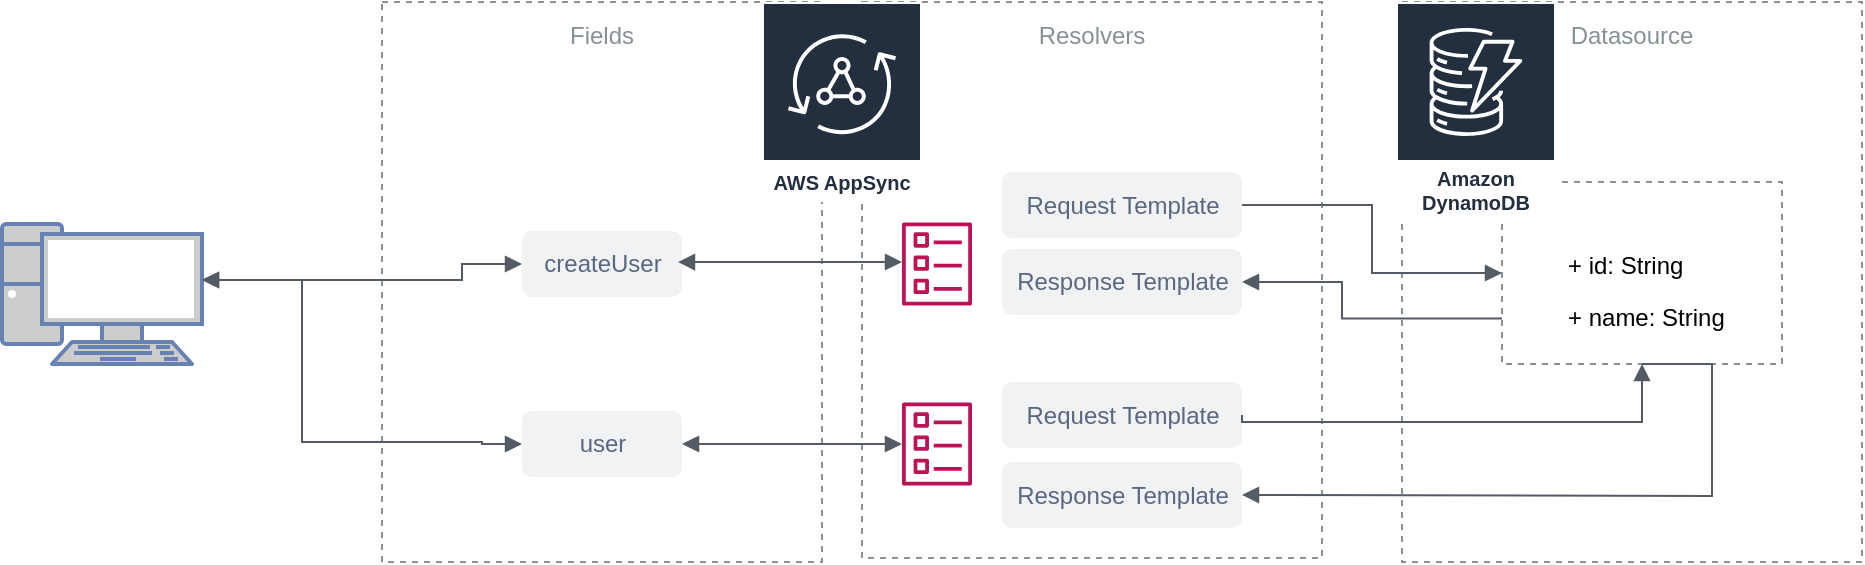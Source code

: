 <mxfile version="13.5.3">
    <diagram id="6hGFLwfOUW9BJ-s0fimq" name="Page-1">
        <mxGraphModel dx="371" dy="264" grid="1" gridSize="10" guides="1" tooltips="1" connect="1" arrows="1" fold="1" page="1" pageScale="1" pageWidth="827" pageHeight="1169" background="none" math="0" shadow="0">
            <root>
                <mxCell id="0"/>
                <mxCell id="1" parent="0"/>
                <mxCell id="18" value="Resolvers" style="outlineConnect=0;gradientColor=none;html=1;whiteSpace=wrap;fontSize=12;fontStyle=0;strokeColor=#879196;fillColor=none;verticalAlign=top;align=center;fontColor=#879196;dashed=1;spacingTop=3;" parent="1" vertex="1">
                    <mxGeometry x="560" y="240" width="230" height="278" as="geometry"/>
                </mxCell>
                <mxCell id="9" value="Fields" style="outlineConnect=0;gradientColor=none;html=1;whiteSpace=wrap;fontSize=12;fontStyle=0;strokeColor=#879196;fillColor=none;verticalAlign=top;align=center;fontColor=#879196;dashed=1;spacingTop=3;" parent="1" vertex="1">
                    <mxGeometry x="320" y="240" width="220" height="280" as="geometry"/>
                </mxCell>
                <mxCell id="8" value="Datasource" style="outlineConnect=0;gradientColor=none;html=1;whiteSpace=wrap;fontSize=12;fontStyle=0;strokeColor=#879196;fillColor=none;verticalAlign=top;align=center;fontColor=#879196;dashed=1;spacingTop=3;" parent="1" vertex="1">
                    <mxGeometry x="830" y="240" width="230" height="280" as="geometry"/>
                </mxCell>
                <mxCell id="4" value="" style="outlineConnect=0;gradientColor=none;html=1;whiteSpace=wrap;fontSize=12;fontStyle=0;strokeColor=#879196;fillColor=none;verticalAlign=top;align=center;fontColor=#879196;dashed=1;spacingTop=3;" parent="1" vertex="1">
                    <mxGeometry x="880" y="330" width="140" height="91" as="geometry"/>
                </mxCell>
                <mxCell id="2" value="AWS AppSync" style="outlineConnect=0;fontColor=#232F3E;gradientColor=none;strokeColor=#ffffff;fillColor=#232F3E;dashed=0;verticalLabelPosition=middle;verticalAlign=bottom;align=center;html=1;whiteSpace=wrap;fontSize=10;fontStyle=1;spacing=3;shape=mxgraph.aws4.productIcon;prIcon=mxgraph.aws4.appsync;" parent="1" vertex="1">
                    <mxGeometry x="510" y="240" width="80" height="100" as="geometry"/>
                </mxCell>
                <mxCell id="3" value="Amazon DynamoDB" style="outlineConnect=0;fontColor=#232F3E;gradientColor=none;strokeColor=#ffffff;fillColor=#232F3E;dashed=0;verticalLabelPosition=middle;verticalAlign=bottom;align=center;html=1;whiteSpace=wrap;fontSize=10;fontStyle=1;spacing=3;shape=mxgraph.aws4.productIcon;prIcon=mxgraph.aws4.dynamodb;" parent="1" vertex="1">
                    <mxGeometry x="827" y="240" width="80" height="110" as="geometry"/>
                </mxCell>
                <mxCell id="5" value="+ id: String" style="text;strokeColor=none;fillColor=none;align=left;verticalAlign=top;spacingLeft=4;spacingRight=4;overflow=hidden;rotatable=0;points=[[0,0.5],[1,0.5]];portConstraint=eastwest;" parent="1" vertex="1">
                    <mxGeometry x="907" y="358" width="100" height="26" as="geometry"/>
                </mxCell>
                <mxCell id="6" value="+ name: String" style="text;strokeColor=none;fillColor=none;align=left;verticalAlign=top;spacingLeft=4;spacingRight=4;overflow=hidden;rotatable=0;points=[[0,0.5],[1,0.5]];portConstraint=eastwest;" parent="1" vertex="1">
                    <mxGeometry x="907" y="384" width="100" height="26" as="geometry"/>
                </mxCell>
                <mxCell id="7" value="createUser" style="rounded=1;align=center;fillColor=#F1F2F4;strokeColor=none;html=1;fontColor=#596780;fontSize=12" parent="1" vertex="1">
                    <mxGeometry x="390" y="354.5" width="80" height="33" as="geometry"/>
                </mxCell>
                <mxCell id="10" value="user" style="rounded=1;align=center;fillColor=#F1F2F4;strokeColor=none;html=1;fontColor=#596780;fontSize=12" parent="1" vertex="1">
                    <mxGeometry x="390" y="444.5" width="80" height="33" as="geometry"/>
                </mxCell>
                <mxCell id="11" value="" style="fontColor=#0066CC;verticalAlign=top;verticalLabelPosition=bottom;labelPosition=center;align=center;html=1;outlineConnect=0;fillColor=#CCCCCC;strokeColor=#6881B3;gradientColor=none;gradientDirection=north;strokeWidth=2;shape=mxgraph.networks.pc;" parent="1" vertex="1">
                    <mxGeometry x="130" y="351" width="100" height="70" as="geometry"/>
                </mxCell>
                <mxCell id="15" value="Request Template" style="rounded=1;align=center;fillColor=#F1F2F4;strokeColor=none;html=1;fontColor=#596780;fontSize=12" parent="1" vertex="1">
                    <mxGeometry x="630" y="325" width="120" height="33" as="geometry"/>
                </mxCell>
                <mxCell id="16" value="" style="outlineConnect=0;fontColor=#232F3E;gradientColor=none;fillColor=#BC1356;strokeColor=none;dashed=0;verticalLabelPosition=bottom;verticalAlign=top;align=center;html=1;fontSize=12;fontStyle=0;aspect=fixed;pointerEvents=1;shape=mxgraph.aws4.template;" parent="1" vertex="1">
                    <mxGeometry x="580" y="350" width="35" height="42" as="geometry"/>
                </mxCell>
                <mxCell id="17" value="Response Template" style="rounded=1;align=center;fillColor=#F1F2F4;strokeColor=none;html=1;fontColor=#596780;fontSize=12" parent="1" vertex="1">
                    <mxGeometry x="630" y="363.5" width="120" height="33" as="geometry"/>
                </mxCell>
                <mxCell id="22" value="Request Template" style="rounded=1;align=center;fillColor=#F1F2F4;strokeColor=none;html=1;fontColor=#596780;fontSize=12" parent="1" vertex="1">
                    <mxGeometry x="630" y="430" width="120" height="33" as="geometry"/>
                </mxCell>
                <mxCell id="23" value="" style="outlineConnect=0;fontColor=#232F3E;gradientColor=none;fillColor=#BC1356;strokeColor=none;dashed=0;verticalLabelPosition=bottom;verticalAlign=top;align=center;html=1;fontSize=12;fontStyle=0;aspect=fixed;pointerEvents=1;shape=mxgraph.aws4.template;" parent="1" vertex="1">
                    <mxGeometry x="580" y="440" width="35" height="42" as="geometry"/>
                </mxCell>
                <mxCell id="24" value="Response Template" style="rounded=1;align=center;fillColor=#F1F2F4;strokeColor=none;html=1;fontColor=#596780;fontSize=12" parent="1" vertex="1">
                    <mxGeometry x="630" y="470" width="120" height="33" as="geometry"/>
                </mxCell>
                <mxCell id="27" value="" style="edgeStyle=orthogonalEdgeStyle;html=1;endArrow=block;elbow=vertical;startArrow=block;startFill=1;endFill=1;strokeColor=#545B64;rounded=0;exitX=0.975;exitY=0.47;exitDx=0;exitDy=0;exitPerimeter=0;" parent="1" source="7" target="16" edge="1">
                    <mxGeometry width="100" relative="1" as="geometry">
                        <mxPoint x="490" y="381.41" as="sourcePoint"/>
                        <mxPoint x="590" y="381.41" as="targetPoint"/>
                        <Array as="points">
                            <mxPoint x="520" y="370"/>
                            <mxPoint x="520" y="370"/>
                        </Array>
                    </mxGeometry>
                </mxCell>
                <mxCell id="28" value="" style="edgeStyle=orthogonalEdgeStyle;html=1;endArrow=block;elbow=vertical;startArrow=block;startFill=1;endFill=1;strokeColor=#545B64;rounded=0;exitX=1;exitY=0.5;exitDx=0;exitDy=0;" parent="1" source="10" target="23" edge="1">
                    <mxGeometry width="100" relative="1" as="geometry">
                        <mxPoint x="500" y="456" as="sourcePoint"/>
                        <mxPoint x="590" y="397.014" as="targetPoint"/>
                        <Array as="points">
                            <mxPoint x="480" y="461"/>
                            <mxPoint x="480" y="461"/>
                        </Array>
                    </mxGeometry>
                </mxCell>
                <mxCell id="30" value="" style="edgeStyle=orthogonalEdgeStyle;html=1;endArrow=block;elbow=vertical;startArrow=none;endFill=1;strokeColor=#545B64;rounded=0;exitX=1;exitY=0.5;exitDx=0;exitDy=0;entryX=0;entryY=0.5;entryDx=0;entryDy=0;" parent="1" source="15" target="4" edge="1">
                    <mxGeometry width="100" relative="1" as="geometry">
                        <mxPoint x="770" y="384" as="sourcePoint"/>
                        <mxPoint x="870" y="384" as="targetPoint"/>
                    </mxGeometry>
                </mxCell>
                <mxCell id="31" value="" style="edgeStyle=orthogonalEdgeStyle;html=1;endArrow=block;elbow=vertical;startArrow=none;endFill=1;strokeColor=#545B64;rounded=0;exitX=1;exitY=0.5;exitDx=0;exitDy=0;entryX=0.5;entryY=1;entryDx=0;entryDy=0;" parent="1" source="22" target="4" edge="1">
                    <mxGeometry width="100" relative="1" as="geometry">
                        <mxPoint x="780" y="440.01" as="sourcePoint"/>
                        <mxPoint x="910" y="515.01" as="targetPoint"/>
                        <Array as="points">
                            <mxPoint x="750" y="450"/>
                            <mxPoint x="950" y="450"/>
                        </Array>
                    </mxGeometry>
                </mxCell>
                <mxCell id="32" value="" style="edgeStyle=orthogonalEdgeStyle;html=1;endArrow=none;elbow=vertical;startArrow=block;startFill=1;strokeColor=#545B64;rounded=0;exitX=1;exitY=0.5;exitDx=0;exitDy=0;entryX=0;entryY=0.75;entryDx=0;entryDy=0;" parent="1" source="17" target="4" edge="1">
                    <mxGeometry width="100" relative="1" as="geometry">
                        <mxPoint x="710" y="360" as="sourcePoint"/>
                        <mxPoint x="810" y="360" as="targetPoint"/>
                        <Array as="points">
                            <mxPoint x="800" y="380"/>
                            <mxPoint x="800" y="398"/>
                        </Array>
                    </mxGeometry>
                </mxCell>
                <mxCell id="33" value="" style="edgeStyle=orthogonalEdgeStyle;html=1;endArrow=none;elbow=vertical;startArrow=block;startFill=1;strokeColor=#545B64;rounded=0;exitX=1;exitY=0.5;exitDx=0;exitDy=0;entryX=0.5;entryY=1;entryDx=0;entryDy=0;" parent="1" source="24" target="4" edge="1">
                    <mxGeometry width="100" relative="1" as="geometry">
                        <mxPoint x="817" y="470" as="sourcePoint"/>
                        <mxPoint x="917" y="470" as="targetPoint"/>
                        <Array as="points">
                            <mxPoint x="770" y="487"/>
                            <mxPoint x="985" y="487"/>
                            <mxPoint x="985" y="421"/>
                        </Array>
                    </mxGeometry>
                </mxCell>
                <mxCell id="34" value="" style="edgeStyle=orthogonalEdgeStyle;html=1;endArrow=block;elbow=vertical;startArrow=block;startFill=1;endFill=1;strokeColor=#545B64;rounded=0;entryX=0;entryY=0.5;entryDx=0;entryDy=0;" edge="1" parent="1" target="7">
                    <mxGeometry width="100" relative="1" as="geometry">
                        <mxPoint x="230" y="379" as="sourcePoint"/>
                        <mxPoint x="310" y="450" as="targetPoint"/>
                        <Array as="points">
                            <mxPoint x="250" y="379"/>
                            <mxPoint x="360" y="379"/>
                            <mxPoint x="360" y="371"/>
                        </Array>
                    </mxGeometry>
                </mxCell>
                <mxCell id="35" value="" style="edgeStyle=orthogonalEdgeStyle;html=1;endArrow=block;elbow=vertical;startArrow=block;startFill=1;endFill=1;strokeColor=#545B64;rounded=0;entryX=0;entryY=0.5;entryDx=0;entryDy=0;" edge="1" parent="1" source="11" target="10">
                    <mxGeometry width="100" relative="1" as="geometry">
                        <mxPoint x="250" y="350" as="sourcePoint"/>
                        <mxPoint x="280" y="440" as="targetPoint"/>
                        <Array as="points">
                            <mxPoint x="280" y="379"/>
                            <mxPoint x="280" y="460"/>
                            <mxPoint x="370" y="460"/>
                            <mxPoint x="370" y="461"/>
                        </Array>
                    </mxGeometry>
                </mxCell>
            </root>
        </mxGraphModel>
    </diagram>
</mxfile>